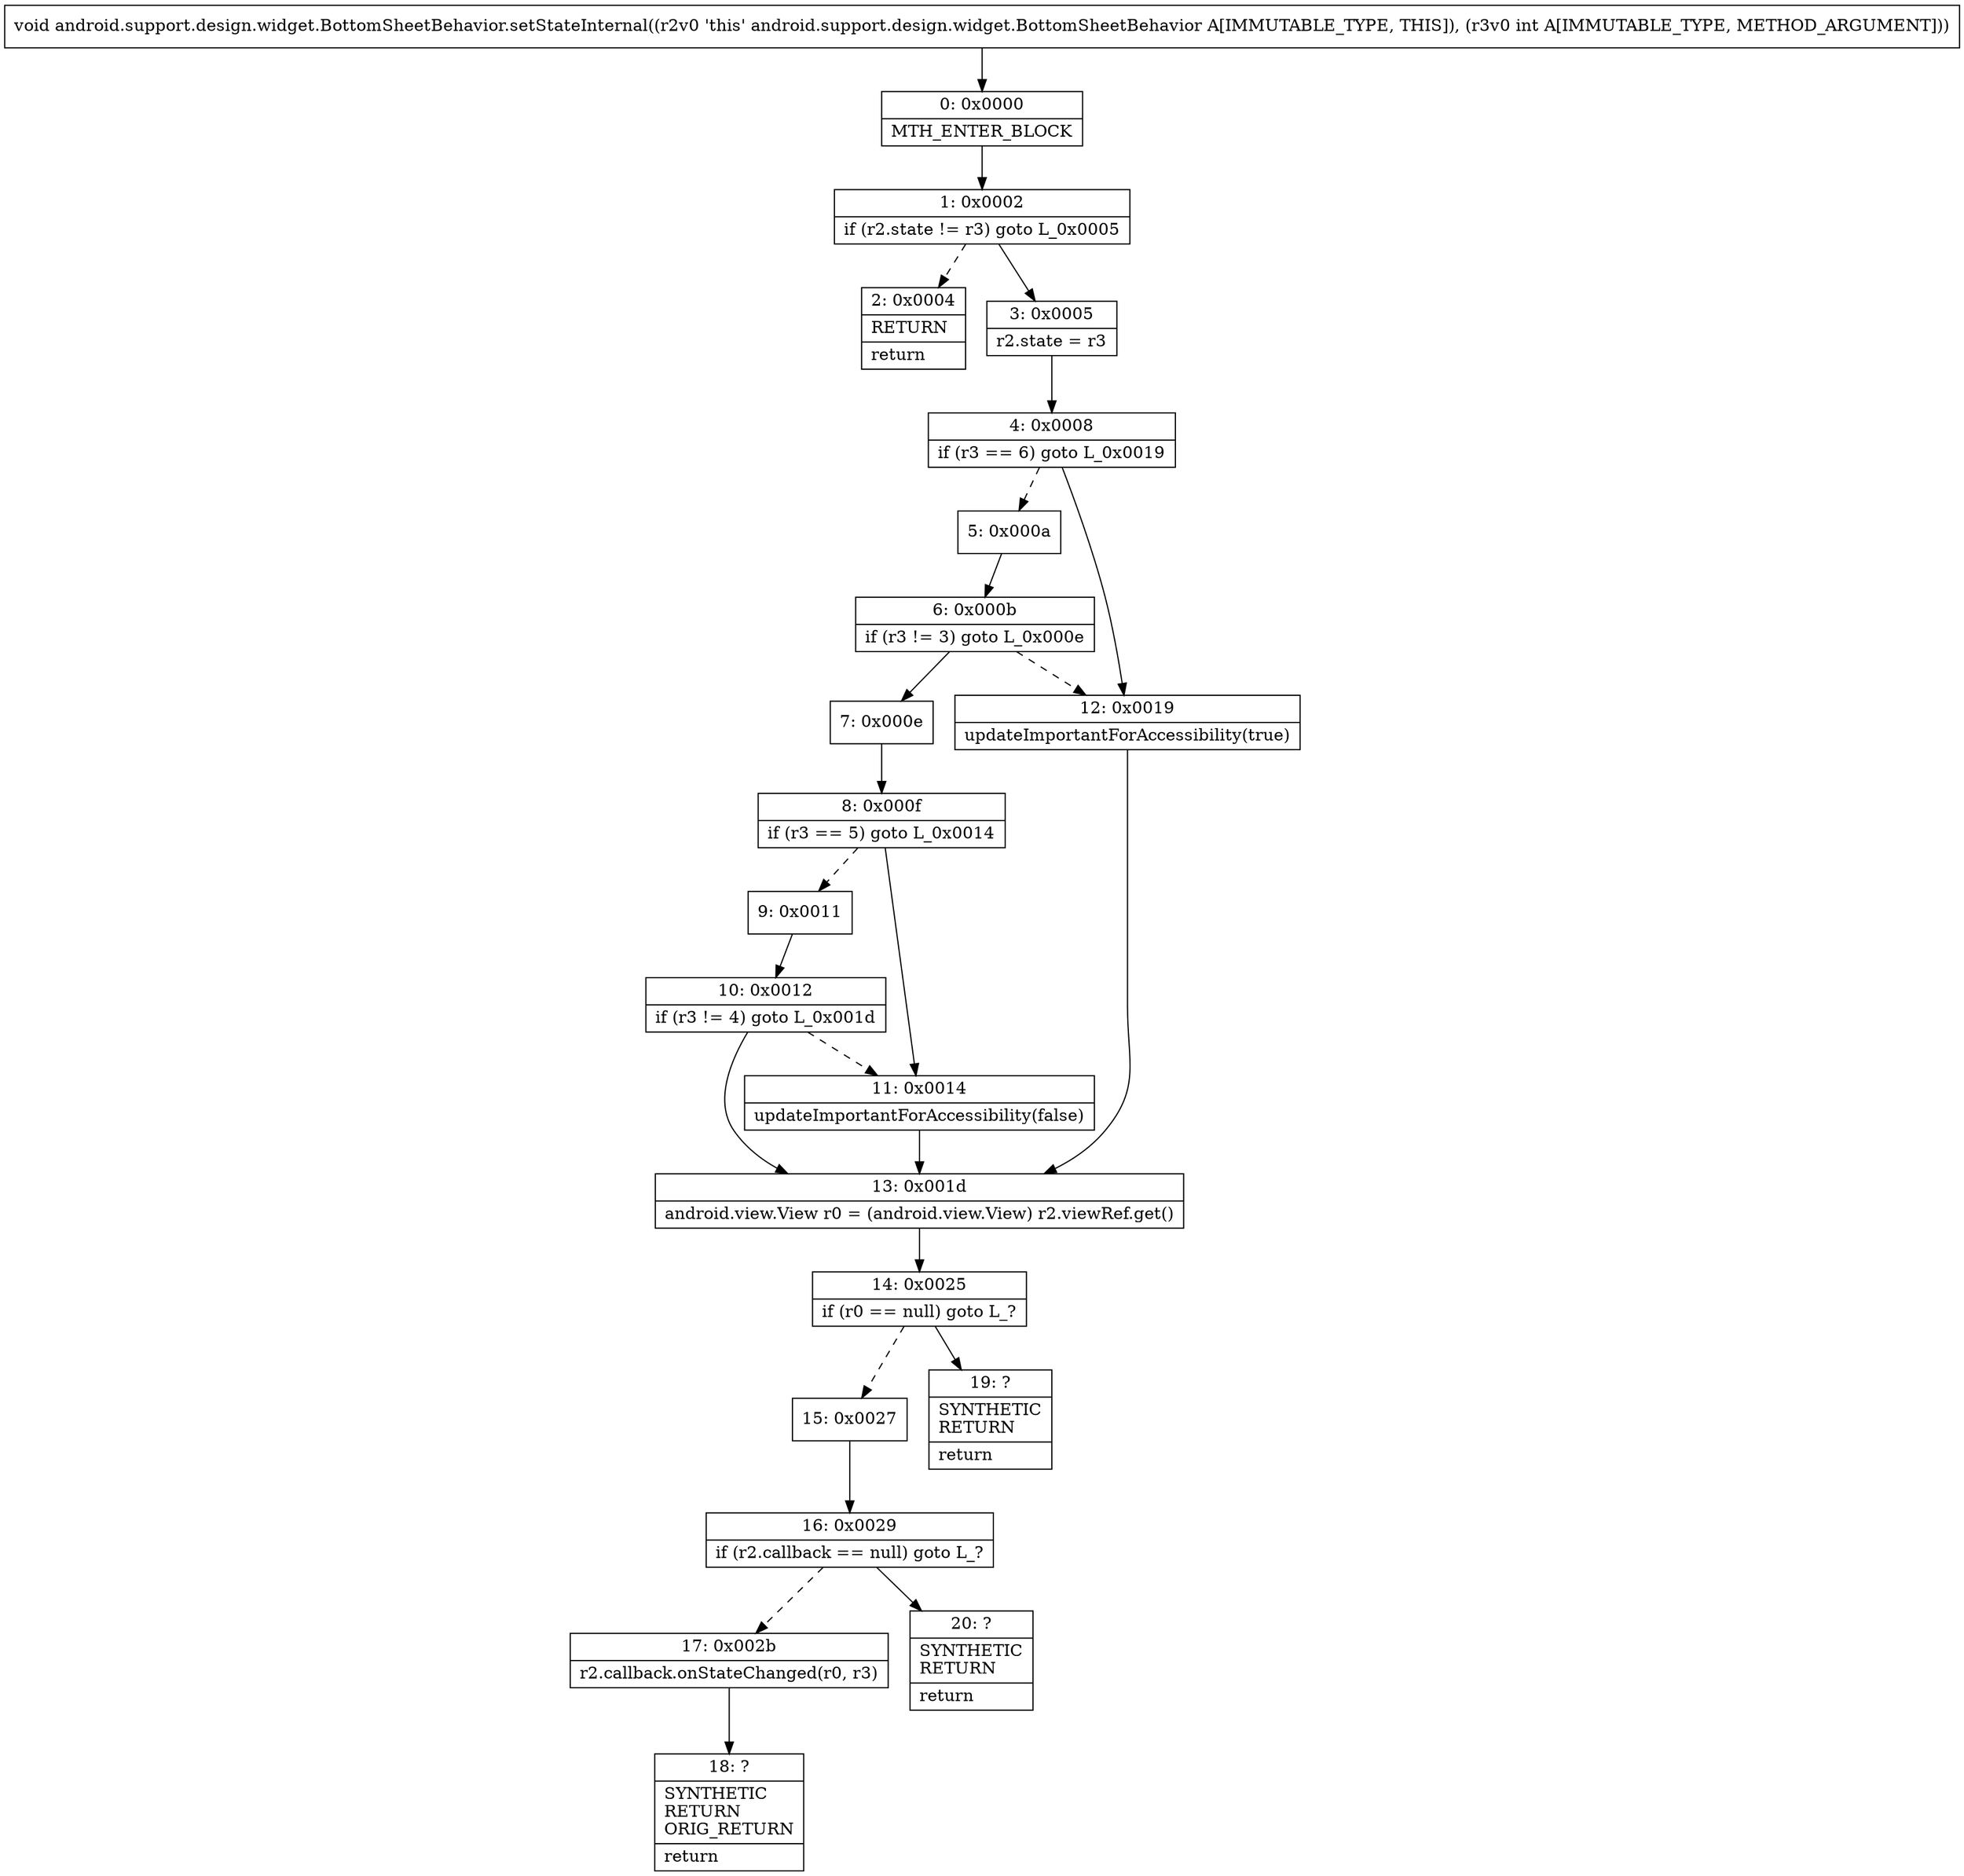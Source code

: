 digraph "CFG forandroid.support.design.widget.BottomSheetBehavior.setStateInternal(I)V" {
Node_0 [shape=record,label="{0\:\ 0x0000|MTH_ENTER_BLOCK\l}"];
Node_1 [shape=record,label="{1\:\ 0x0002|if (r2.state != r3) goto L_0x0005\l}"];
Node_2 [shape=record,label="{2\:\ 0x0004|RETURN\l|return\l}"];
Node_3 [shape=record,label="{3\:\ 0x0005|r2.state = r3\l}"];
Node_4 [shape=record,label="{4\:\ 0x0008|if (r3 == 6) goto L_0x0019\l}"];
Node_5 [shape=record,label="{5\:\ 0x000a}"];
Node_6 [shape=record,label="{6\:\ 0x000b|if (r3 != 3) goto L_0x000e\l}"];
Node_7 [shape=record,label="{7\:\ 0x000e}"];
Node_8 [shape=record,label="{8\:\ 0x000f|if (r3 == 5) goto L_0x0014\l}"];
Node_9 [shape=record,label="{9\:\ 0x0011}"];
Node_10 [shape=record,label="{10\:\ 0x0012|if (r3 != 4) goto L_0x001d\l}"];
Node_11 [shape=record,label="{11\:\ 0x0014|updateImportantForAccessibility(false)\l}"];
Node_12 [shape=record,label="{12\:\ 0x0019|updateImportantForAccessibility(true)\l}"];
Node_13 [shape=record,label="{13\:\ 0x001d|android.view.View r0 = (android.view.View) r2.viewRef.get()\l}"];
Node_14 [shape=record,label="{14\:\ 0x0025|if (r0 == null) goto L_?\l}"];
Node_15 [shape=record,label="{15\:\ 0x0027}"];
Node_16 [shape=record,label="{16\:\ 0x0029|if (r2.callback == null) goto L_?\l}"];
Node_17 [shape=record,label="{17\:\ 0x002b|r2.callback.onStateChanged(r0, r3)\l}"];
Node_18 [shape=record,label="{18\:\ ?|SYNTHETIC\lRETURN\lORIG_RETURN\l|return\l}"];
Node_19 [shape=record,label="{19\:\ ?|SYNTHETIC\lRETURN\l|return\l}"];
Node_20 [shape=record,label="{20\:\ ?|SYNTHETIC\lRETURN\l|return\l}"];
MethodNode[shape=record,label="{void android.support.design.widget.BottomSheetBehavior.setStateInternal((r2v0 'this' android.support.design.widget.BottomSheetBehavior A[IMMUTABLE_TYPE, THIS]), (r3v0 int A[IMMUTABLE_TYPE, METHOD_ARGUMENT])) }"];
MethodNode -> Node_0;
Node_0 -> Node_1;
Node_1 -> Node_2[style=dashed];
Node_1 -> Node_3;
Node_3 -> Node_4;
Node_4 -> Node_5[style=dashed];
Node_4 -> Node_12;
Node_5 -> Node_6;
Node_6 -> Node_7;
Node_6 -> Node_12[style=dashed];
Node_7 -> Node_8;
Node_8 -> Node_9[style=dashed];
Node_8 -> Node_11;
Node_9 -> Node_10;
Node_10 -> Node_11[style=dashed];
Node_10 -> Node_13;
Node_11 -> Node_13;
Node_12 -> Node_13;
Node_13 -> Node_14;
Node_14 -> Node_15[style=dashed];
Node_14 -> Node_19;
Node_15 -> Node_16;
Node_16 -> Node_17[style=dashed];
Node_16 -> Node_20;
Node_17 -> Node_18;
}

